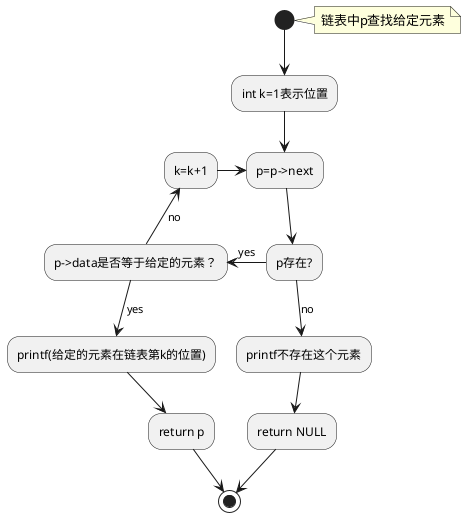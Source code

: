 @startuml 链表中p查找给定元素
note right:链表中p查找给定元素
(*) --> "int k=1表示位置" 
    --> "p=p->next"

    --> "p存在?"
    -left->[yes]"p->data是否等于给定的元素？"
    -down->[yes] "printf(给定的元素在链表第k的位置)"
    --> "return p"
    --> (*)
    "p->data是否等于给定的元素？" -up->[no] "k=k+1"
    -right->"p=p->next"
    "p存在?“ -->[no] "printf不存在这个元素"
    -->"return NULL"
    --> (*)
@enduml